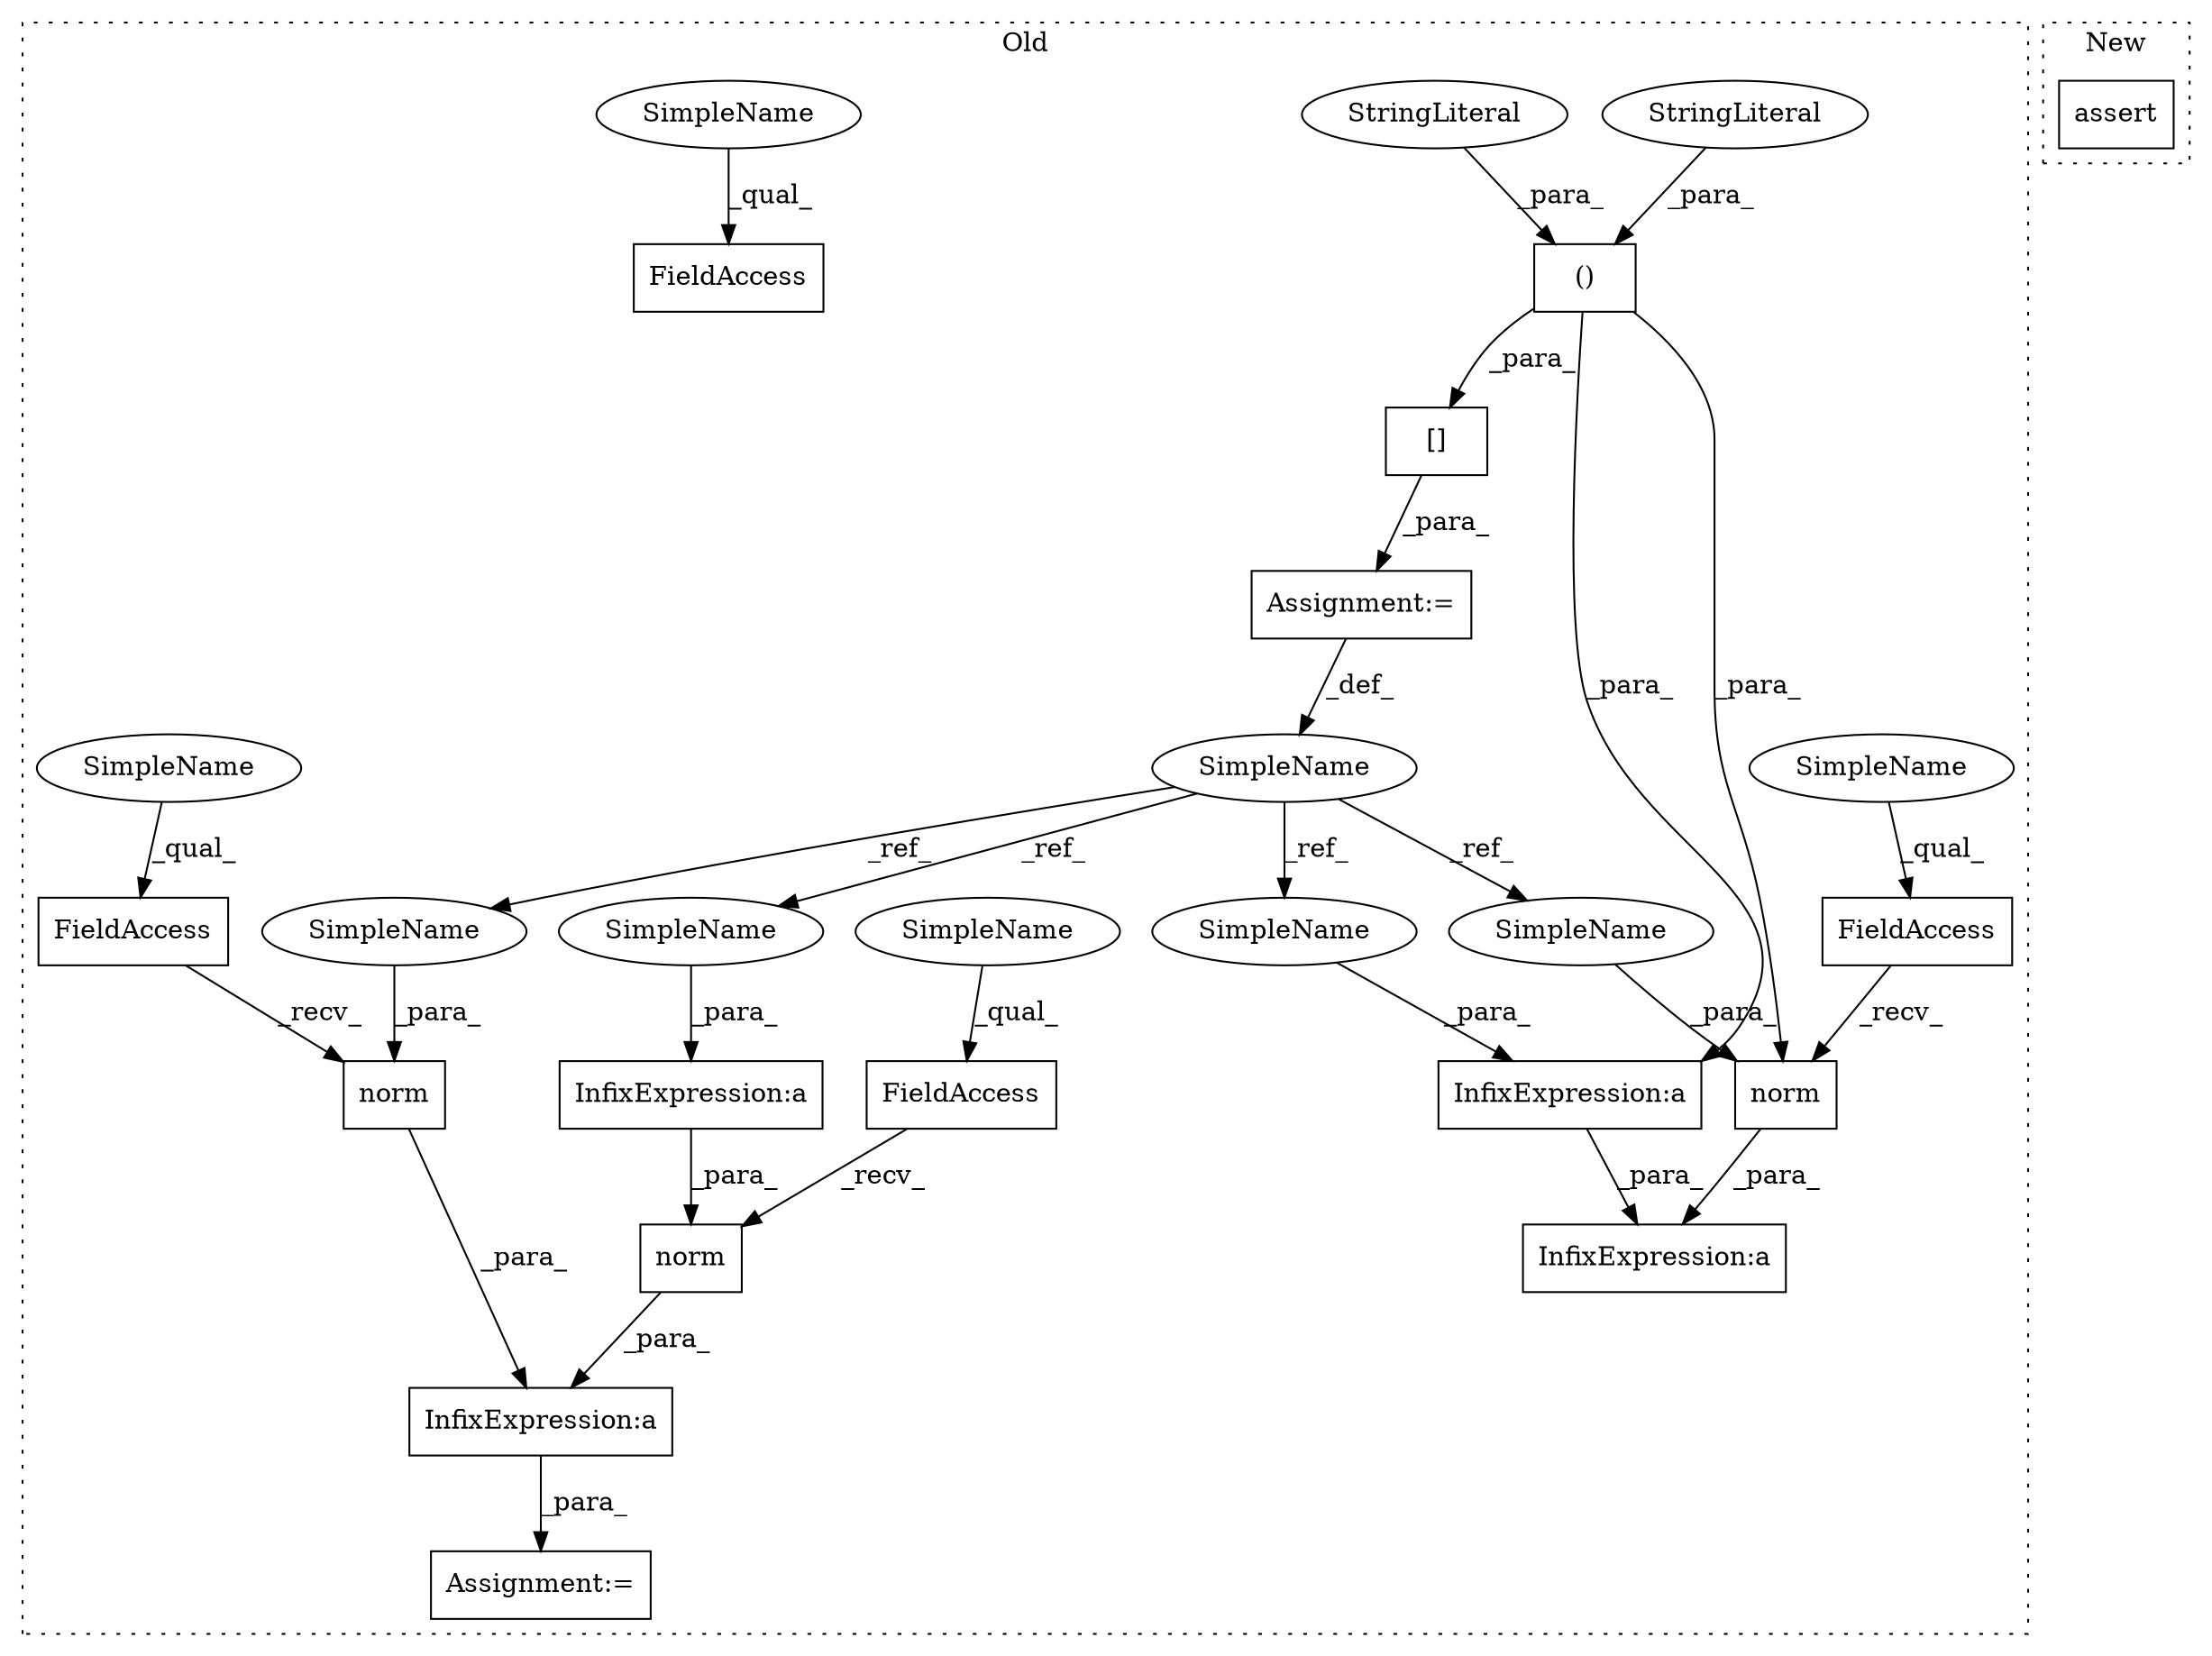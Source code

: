 digraph G {
subgraph cluster0 {
1 [label="norm" a="32" s="698,715" l="5,1" shape="box"];
3 [label="FieldAccess" a="22" s="685" l="12" shape="box"];
4 [label="Assignment:=" a="7" s="683" l="1" shape="box"];
5 [label="InfixExpression:a" a="27" s="716" l="3" shape="box"];
6 [label="InfixExpression:a" a="27" s="704" l="3" shape="box"];
7 [label="FieldAccess" a="22" s="719" l="12" shape="box"];
8 [label="norm" a="32" s="732,738" l="5,1" shape="box"];
9 [label="()" a="106" s="548" l="48" shape="box"];
10 [label="[]" a="2" s="541,596" l="7,2" shape="box"];
11 [label="SimpleName" a="42" s="539" l="1" shape="ellipse"];
12 [label="Assignment:=" a="7" s="540" l="1" shape="box"];
13 [label="StringLiteral" a="45" s="580" l="16" shape="ellipse"];
14 [label="StringLiteral" a="45" s="548" l="19" shape="ellipse"];
15 [label="InfixExpression:a" a="27" s="883" l="3" shape="box"];
16 [label="InfixExpression:a" a="27" s="933" l="3" shape="box"];
17 [label="FieldAccess" a="22" s="864" l="12" shape="box"];
18 [label="FieldAccess" a="22" s="936" l="12" shape="box"];
19 [label="norm" a="32" s="949,955" l="5,1" shape="box"];
20 [label="SimpleName" a="42" s="685" l="5" shape="ellipse"];
21 [label="SimpleName" a="42" s="864" l="5" shape="ellipse"];
22 [label="SimpleName" a="42" s="936" l="5" shape="ellipse"];
23 [label="SimpleName" a="42" s="719" l="5" shape="ellipse"];
24 [label="SimpleName" a="42" s="882" l="1" shape="ellipse"];
25 [label="SimpleName" a="42" s="703" l="1" shape="ellipse"];
26 [label="SimpleName" a="42" s="954" l="1" shape="ellipse"];
27 [label="SimpleName" a="42" s="737" l="1" shape="ellipse"];
label = "Old";
style="dotted";
}
subgraph cluster1 {
2 [label="assert" a="6" s="681" l="7" shape="box"];
label = "New";
style="dotted";
}
1 -> 5 [label="_para_"];
3 -> 1 [label="_recv_"];
5 -> 4 [label="_para_"];
6 -> 1 [label="_para_"];
7 -> 8 [label="_recv_"];
8 -> 5 [label="_para_"];
9 -> 19 [label="_para_"];
9 -> 10 [label="_para_"];
9 -> 15 [label="_para_"];
10 -> 12 [label="_para_"];
11 -> 27 [label="_ref_"];
11 -> 25 [label="_ref_"];
11 -> 26 [label="_ref_"];
11 -> 24 [label="_ref_"];
12 -> 11 [label="_def_"];
13 -> 9 [label="_para_"];
14 -> 9 [label="_para_"];
15 -> 16 [label="_para_"];
18 -> 19 [label="_recv_"];
19 -> 16 [label="_para_"];
20 -> 3 [label="_qual_"];
21 -> 17 [label="_qual_"];
22 -> 18 [label="_qual_"];
23 -> 7 [label="_qual_"];
24 -> 15 [label="_para_"];
25 -> 6 [label="_para_"];
26 -> 19 [label="_para_"];
27 -> 8 [label="_para_"];
}